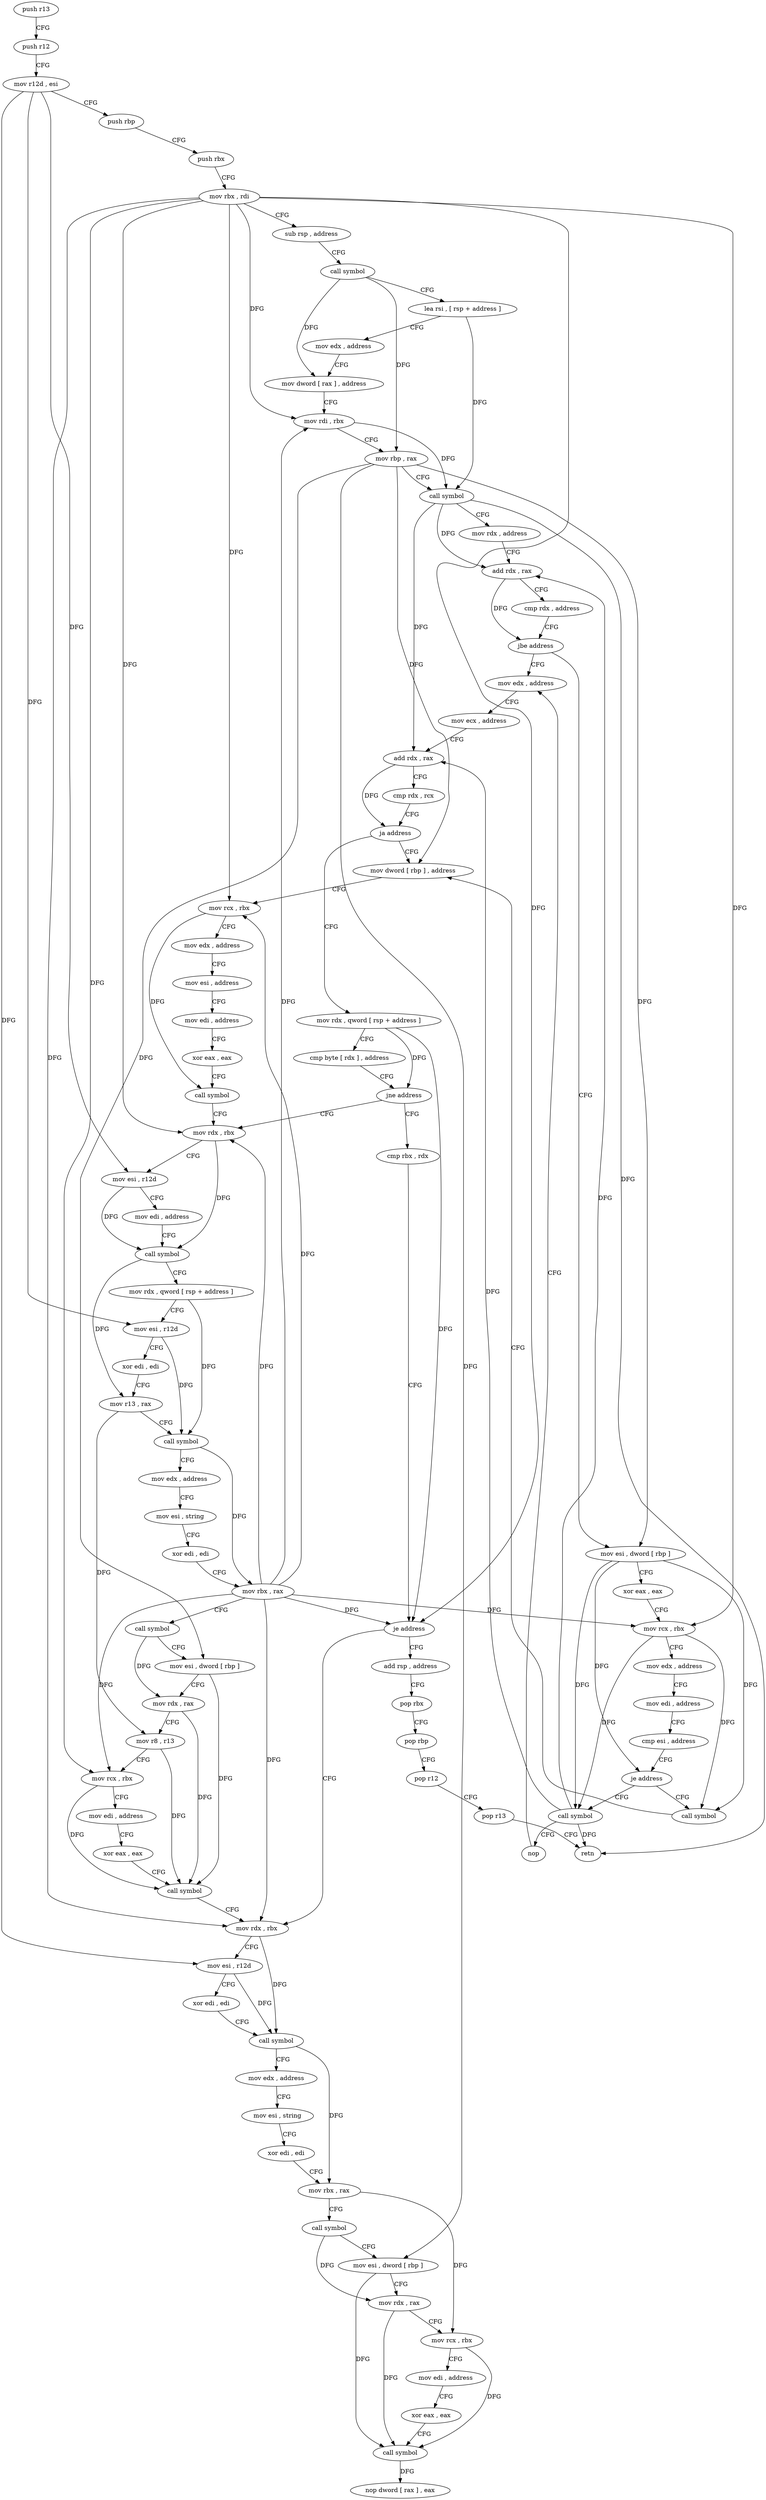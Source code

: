 digraph "func" {
"4266656" [label = "push r13" ]
"4266658" [label = "push r12" ]
"4266660" [label = "mov r12d , esi" ]
"4266663" [label = "push rbp" ]
"4266664" [label = "push rbx" ]
"4266665" [label = "mov rbx , rdi" ]
"4266668" [label = "sub rsp , address" ]
"4266672" [label = "call symbol" ]
"4266677" [label = "lea rsi , [ rsp + address ]" ]
"4266682" [label = "mov edx , address" ]
"4266687" [label = "mov dword [ rax ] , address" ]
"4266693" [label = "mov rdi , rbx" ]
"4266696" [label = "mov rbp , rax" ]
"4266699" [label = "call symbol" ]
"4266704" [label = "mov rdx , address" ]
"4266714" [label = "add rdx , rax" ]
"4266717" [label = "cmp rdx , address" ]
"4266721" [label = "jbe address" ]
"4266752" [label = "mov edx , address" ]
"4266723" [label = "mov esi , dword [ rbp ]" ]
"4266757" [label = "mov ecx , address" ]
"4266762" [label = "add rdx , rax" ]
"4266765" [label = "cmp rdx , rcx" ]
"4266768" [label = "ja address" ]
"4266805" [label = "mov dword [ rbp ] , address" ]
"4266770" [label = "mov rdx , qword [ rsp + address ]" ]
"4266726" [label = "xor eax , eax" ]
"4266728" [label = "mov rcx , rbx" ]
"4266731" [label = "mov edx , address" ]
"4266736" [label = "mov edi , address" ]
"4266741" [label = "cmp esi , address" ]
"4266744" [label = "je address" ]
"4266800" [label = "call symbol" ]
"4266746" [label = "call symbol" ]
"4266812" [label = "mov rcx , rbx" ]
"4266815" [label = "mov edx , address" ]
"4266820" [label = "mov esi , address" ]
"4266825" [label = "mov edi , address" ]
"4266830" [label = "xor eax , eax" ]
"4266832" [label = "call symbol" ]
"4266837" [label = "mov rdx , rbx" ]
"4266775" [label = "cmp byte [ rdx ] , address" ]
"4266778" [label = "jne address" ]
"4266780" [label = "cmp rbx , rdx" ]
"4266751" [label = "nop" ]
"4266840" [label = "mov esi , r12d" ]
"4266843" [label = "mov edi , address" ]
"4266848" [label = "call symbol" ]
"4266853" [label = "mov rdx , qword [ rsp + address ]" ]
"4266858" [label = "mov esi , r12d" ]
"4266861" [label = "xor edi , edi" ]
"4266863" [label = "mov r13 , rax" ]
"4266866" [label = "call symbol" ]
"4266871" [label = "mov edx , address" ]
"4266876" [label = "mov esi , string" ]
"4266881" [label = "xor edi , edi" ]
"4266883" [label = "mov rbx , rax" ]
"4266886" [label = "call symbol" ]
"4266891" [label = "mov esi , dword [ rbp ]" ]
"4266894" [label = "mov rdx , rax" ]
"4266897" [label = "mov r8 , r13" ]
"4266900" [label = "mov rcx , rbx" ]
"4266903" [label = "mov edi , address" ]
"4266908" [label = "xor eax , eax" ]
"4266910" [label = "call symbol" ]
"4266915" [label = "mov rdx , rbx" ]
"4266783" [label = "je address" ]
"4266789" [label = "add rsp , address" ]
"4266918" [label = "mov esi , r12d" ]
"4266921" [label = "xor edi , edi" ]
"4266923" [label = "call symbol" ]
"4266928" [label = "mov edx , address" ]
"4266933" [label = "mov esi , string" ]
"4266938" [label = "xor edi , edi" ]
"4266940" [label = "mov rbx , rax" ]
"4266943" [label = "call symbol" ]
"4266948" [label = "mov esi , dword [ rbp ]" ]
"4266951" [label = "mov rdx , rax" ]
"4266954" [label = "mov rcx , rbx" ]
"4266957" [label = "mov edi , address" ]
"4266962" [label = "xor eax , eax" ]
"4266964" [label = "call symbol" ]
"4266969" [label = "nop dword [ rax ] , eax" ]
"4266793" [label = "pop rbx" ]
"4266794" [label = "pop rbp" ]
"4266795" [label = "pop r12" ]
"4266797" [label = "pop r13" ]
"4266799" [label = "retn" ]
"4266656" -> "4266658" [ label = "CFG" ]
"4266658" -> "4266660" [ label = "CFG" ]
"4266660" -> "4266663" [ label = "CFG" ]
"4266660" -> "4266840" [ label = "DFG" ]
"4266660" -> "4266858" [ label = "DFG" ]
"4266660" -> "4266918" [ label = "DFG" ]
"4266663" -> "4266664" [ label = "CFG" ]
"4266664" -> "4266665" [ label = "CFG" ]
"4266665" -> "4266668" [ label = "CFG" ]
"4266665" -> "4266693" [ label = "DFG" ]
"4266665" -> "4266728" [ label = "DFG" ]
"4266665" -> "4266812" [ label = "DFG" ]
"4266665" -> "4266837" [ label = "DFG" ]
"4266665" -> "4266900" [ label = "DFG" ]
"4266665" -> "4266783" [ label = "DFG" ]
"4266665" -> "4266915" [ label = "DFG" ]
"4266668" -> "4266672" [ label = "CFG" ]
"4266672" -> "4266677" [ label = "CFG" ]
"4266672" -> "4266687" [ label = "DFG" ]
"4266672" -> "4266696" [ label = "DFG" ]
"4266677" -> "4266682" [ label = "CFG" ]
"4266677" -> "4266699" [ label = "DFG" ]
"4266682" -> "4266687" [ label = "CFG" ]
"4266687" -> "4266693" [ label = "CFG" ]
"4266693" -> "4266696" [ label = "CFG" ]
"4266693" -> "4266699" [ label = "DFG" ]
"4266696" -> "4266699" [ label = "CFG" ]
"4266696" -> "4266723" [ label = "DFG" ]
"4266696" -> "4266805" [ label = "DFG" ]
"4266696" -> "4266891" [ label = "DFG" ]
"4266696" -> "4266948" [ label = "DFG" ]
"4266699" -> "4266704" [ label = "CFG" ]
"4266699" -> "4266714" [ label = "DFG" ]
"4266699" -> "4266762" [ label = "DFG" ]
"4266699" -> "4266799" [ label = "DFG" ]
"4266704" -> "4266714" [ label = "CFG" ]
"4266714" -> "4266717" [ label = "CFG" ]
"4266714" -> "4266721" [ label = "DFG" ]
"4266717" -> "4266721" [ label = "CFG" ]
"4266721" -> "4266752" [ label = "CFG" ]
"4266721" -> "4266723" [ label = "CFG" ]
"4266752" -> "4266757" [ label = "CFG" ]
"4266723" -> "4266726" [ label = "CFG" ]
"4266723" -> "4266744" [ label = "DFG" ]
"4266723" -> "4266800" [ label = "DFG" ]
"4266723" -> "4266746" [ label = "DFG" ]
"4266757" -> "4266762" [ label = "CFG" ]
"4266762" -> "4266765" [ label = "CFG" ]
"4266762" -> "4266768" [ label = "DFG" ]
"4266765" -> "4266768" [ label = "CFG" ]
"4266768" -> "4266805" [ label = "CFG" ]
"4266768" -> "4266770" [ label = "CFG" ]
"4266805" -> "4266812" [ label = "CFG" ]
"4266770" -> "4266775" [ label = "CFG" ]
"4266770" -> "4266778" [ label = "DFG" ]
"4266770" -> "4266783" [ label = "DFG" ]
"4266726" -> "4266728" [ label = "CFG" ]
"4266728" -> "4266731" [ label = "CFG" ]
"4266728" -> "4266800" [ label = "DFG" ]
"4266728" -> "4266746" [ label = "DFG" ]
"4266731" -> "4266736" [ label = "CFG" ]
"4266736" -> "4266741" [ label = "CFG" ]
"4266741" -> "4266744" [ label = "CFG" ]
"4266744" -> "4266800" [ label = "CFG" ]
"4266744" -> "4266746" [ label = "CFG" ]
"4266800" -> "4266805" [ label = "CFG" ]
"4266746" -> "4266751" [ label = "CFG" ]
"4266746" -> "4266714" [ label = "DFG" ]
"4266746" -> "4266762" [ label = "DFG" ]
"4266746" -> "4266799" [ label = "DFG" ]
"4266812" -> "4266815" [ label = "CFG" ]
"4266812" -> "4266832" [ label = "DFG" ]
"4266815" -> "4266820" [ label = "CFG" ]
"4266820" -> "4266825" [ label = "CFG" ]
"4266825" -> "4266830" [ label = "CFG" ]
"4266830" -> "4266832" [ label = "CFG" ]
"4266832" -> "4266837" [ label = "CFG" ]
"4266837" -> "4266840" [ label = "CFG" ]
"4266837" -> "4266848" [ label = "DFG" ]
"4266775" -> "4266778" [ label = "CFG" ]
"4266778" -> "4266837" [ label = "CFG" ]
"4266778" -> "4266780" [ label = "CFG" ]
"4266780" -> "4266783" [ label = "CFG" ]
"4266751" -> "4266752" [ label = "CFG" ]
"4266840" -> "4266843" [ label = "CFG" ]
"4266840" -> "4266848" [ label = "DFG" ]
"4266843" -> "4266848" [ label = "CFG" ]
"4266848" -> "4266853" [ label = "CFG" ]
"4266848" -> "4266863" [ label = "DFG" ]
"4266853" -> "4266858" [ label = "CFG" ]
"4266853" -> "4266866" [ label = "DFG" ]
"4266858" -> "4266861" [ label = "CFG" ]
"4266858" -> "4266866" [ label = "DFG" ]
"4266861" -> "4266863" [ label = "CFG" ]
"4266863" -> "4266866" [ label = "CFG" ]
"4266863" -> "4266897" [ label = "DFG" ]
"4266866" -> "4266871" [ label = "CFG" ]
"4266866" -> "4266883" [ label = "DFG" ]
"4266871" -> "4266876" [ label = "CFG" ]
"4266876" -> "4266881" [ label = "CFG" ]
"4266881" -> "4266883" [ label = "CFG" ]
"4266883" -> "4266886" [ label = "CFG" ]
"4266883" -> "4266693" [ label = "DFG" ]
"4266883" -> "4266728" [ label = "DFG" ]
"4266883" -> "4266812" [ label = "DFG" ]
"4266883" -> "4266837" [ label = "DFG" ]
"4266883" -> "4266900" [ label = "DFG" ]
"4266883" -> "4266783" [ label = "DFG" ]
"4266883" -> "4266915" [ label = "DFG" ]
"4266886" -> "4266891" [ label = "CFG" ]
"4266886" -> "4266894" [ label = "DFG" ]
"4266891" -> "4266894" [ label = "CFG" ]
"4266891" -> "4266910" [ label = "DFG" ]
"4266894" -> "4266897" [ label = "CFG" ]
"4266894" -> "4266910" [ label = "DFG" ]
"4266897" -> "4266900" [ label = "CFG" ]
"4266897" -> "4266910" [ label = "DFG" ]
"4266900" -> "4266903" [ label = "CFG" ]
"4266900" -> "4266910" [ label = "DFG" ]
"4266903" -> "4266908" [ label = "CFG" ]
"4266908" -> "4266910" [ label = "CFG" ]
"4266910" -> "4266915" [ label = "CFG" ]
"4266915" -> "4266918" [ label = "CFG" ]
"4266915" -> "4266923" [ label = "DFG" ]
"4266783" -> "4266915" [ label = "CFG" ]
"4266783" -> "4266789" [ label = "CFG" ]
"4266789" -> "4266793" [ label = "CFG" ]
"4266918" -> "4266921" [ label = "CFG" ]
"4266918" -> "4266923" [ label = "DFG" ]
"4266921" -> "4266923" [ label = "CFG" ]
"4266923" -> "4266928" [ label = "CFG" ]
"4266923" -> "4266940" [ label = "DFG" ]
"4266928" -> "4266933" [ label = "CFG" ]
"4266933" -> "4266938" [ label = "CFG" ]
"4266938" -> "4266940" [ label = "CFG" ]
"4266940" -> "4266943" [ label = "CFG" ]
"4266940" -> "4266954" [ label = "DFG" ]
"4266943" -> "4266948" [ label = "CFG" ]
"4266943" -> "4266951" [ label = "DFG" ]
"4266948" -> "4266951" [ label = "CFG" ]
"4266948" -> "4266964" [ label = "DFG" ]
"4266951" -> "4266954" [ label = "CFG" ]
"4266951" -> "4266964" [ label = "DFG" ]
"4266954" -> "4266957" [ label = "CFG" ]
"4266954" -> "4266964" [ label = "DFG" ]
"4266957" -> "4266962" [ label = "CFG" ]
"4266962" -> "4266964" [ label = "CFG" ]
"4266964" -> "4266969" [ label = "DFG" ]
"4266793" -> "4266794" [ label = "CFG" ]
"4266794" -> "4266795" [ label = "CFG" ]
"4266795" -> "4266797" [ label = "CFG" ]
"4266797" -> "4266799" [ label = "CFG" ]
}
